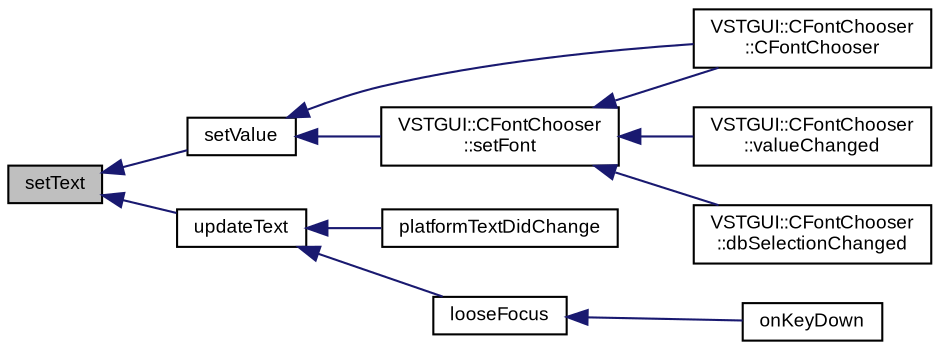 digraph "setText"
{
  bgcolor="transparent";
  edge [fontname="Arial",fontsize="9",labelfontname="Arial",labelfontsize="9"];
  node [fontname="Arial",fontsize="9",shape=record];
  rankdir="LR";
  Node1 [label="setText",height=0.2,width=0.4,color="black", fillcolor="grey75", style="filled" fontcolor="black"];
  Node1 -> Node2 [dir="back",color="midnightblue",fontsize="9",style="solid",fontname="Arial"];
  Node2 [label="setValue",height=0.2,width=0.4,color="black",URL="$class_v_s_t_g_u_i_1_1_c_text_edit.html#a06bf62da9ba043bcf1b4c26bb2bf357b"];
  Node2 -> Node3 [dir="back",color="midnightblue",fontsize="9",style="solid",fontname="Arial"];
  Node3 [label="VSTGUI::CFontChooser\l::CFontChooser",height=0.2,width=0.4,color="black",URL="$class_v_s_t_g_u_i_1_1_c_font_chooser.html#a1a4d6cbd6b3c39bdff979a626e42016e"];
  Node2 -> Node4 [dir="back",color="midnightblue",fontsize="9",style="solid",fontname="Arial"];
  Node4 [label="VSTGUI::CFontChooser\l::setFont",height=0.2,width=0.4,color="black",URL="$class_v_s_t_g_u_i_1_1_c_font_chooser.html#a403b82d902e75a0bc7f8ddd6d60c2f65"];
  Node4 -> Node3 [dir="back",color="midnightblue",fontsize="9",style="solid",fontname="Arial"];
  Node4 -> Node5 [dir="back",color="midnightblue",fontsize="9",style="solid",fontname="Arial"];
  Node5 [label="VSTGUI::CFontChooser\l::valueChanged",height=0.2,width=0.4,color="black",URL="$class_v_s_t_g_u_i_1_1_c_font_chooser.html#a9e11979012090b0ff41c3f59aef6023d"];
  Node4 -> Node6 [dir="back",color="midnightblue",fontsize="9",style="solid",fontname="Arial"];
  Node6 [label="VSTGUI::CFontChooser\l::dbSelectionChanged",height=0.2,width=0.4,color="black",URL="$class_v_s_t_g_u_i_1_1_c_font_chooser.html#a8c01d3a1a60646c5ed48d5168c656852"];
  Node1 -> Node7 [dir="back",color="midnightblue",fontsize="9",style="solid",fontname="Arial"];
  Node7 [label="updateText",height=0.2,width=0.4,color="black",URL="$class_v_s_t_g_u_i_1_1_c_text_edit.html#aa82b02c80ace5d87a049c6ef8278ccf7"];
  Node7 -> Node8 [dir="back",color="midnightblue",fontsize="9",style="solid",fontname="Arial"];
  Node8 [label="platformTextDidChange",height=0.2,width=0.4,color="black",URL="$class_v_s_t_g_u_i_1_1_c_text_edit.html#a3f22012681c740d847b45b1d88888d9f"];
  Node7 -> Node9 [dir="back",color="midnightblue",fontsize="9",style="solid",fontname="Arial"];
  Node9 [label="looseFocus",height=0.2,width=0.4,color="black",URL="$class_v_s_t_g_u_i_1_1_c_text_edit.html#aba08198e3f9d7bba967b0c5ab3cae07a",tooltip="called if view should loose focus "];
  Node9 -> Node10 [dir="back",color="midnightblue",fontsize="9",style="solid",fontname="Arial"];
  Node10 [label="onKeyDown",height=0.2,width=0.4,color="black",URL="$class_v_s_t_g_u_i_1_1_c_text_edit.html#ab3e92822dfb33fc98af5cc4d4d65768d",tooltip="called if a key down event occurs and this view has focus "];
}
